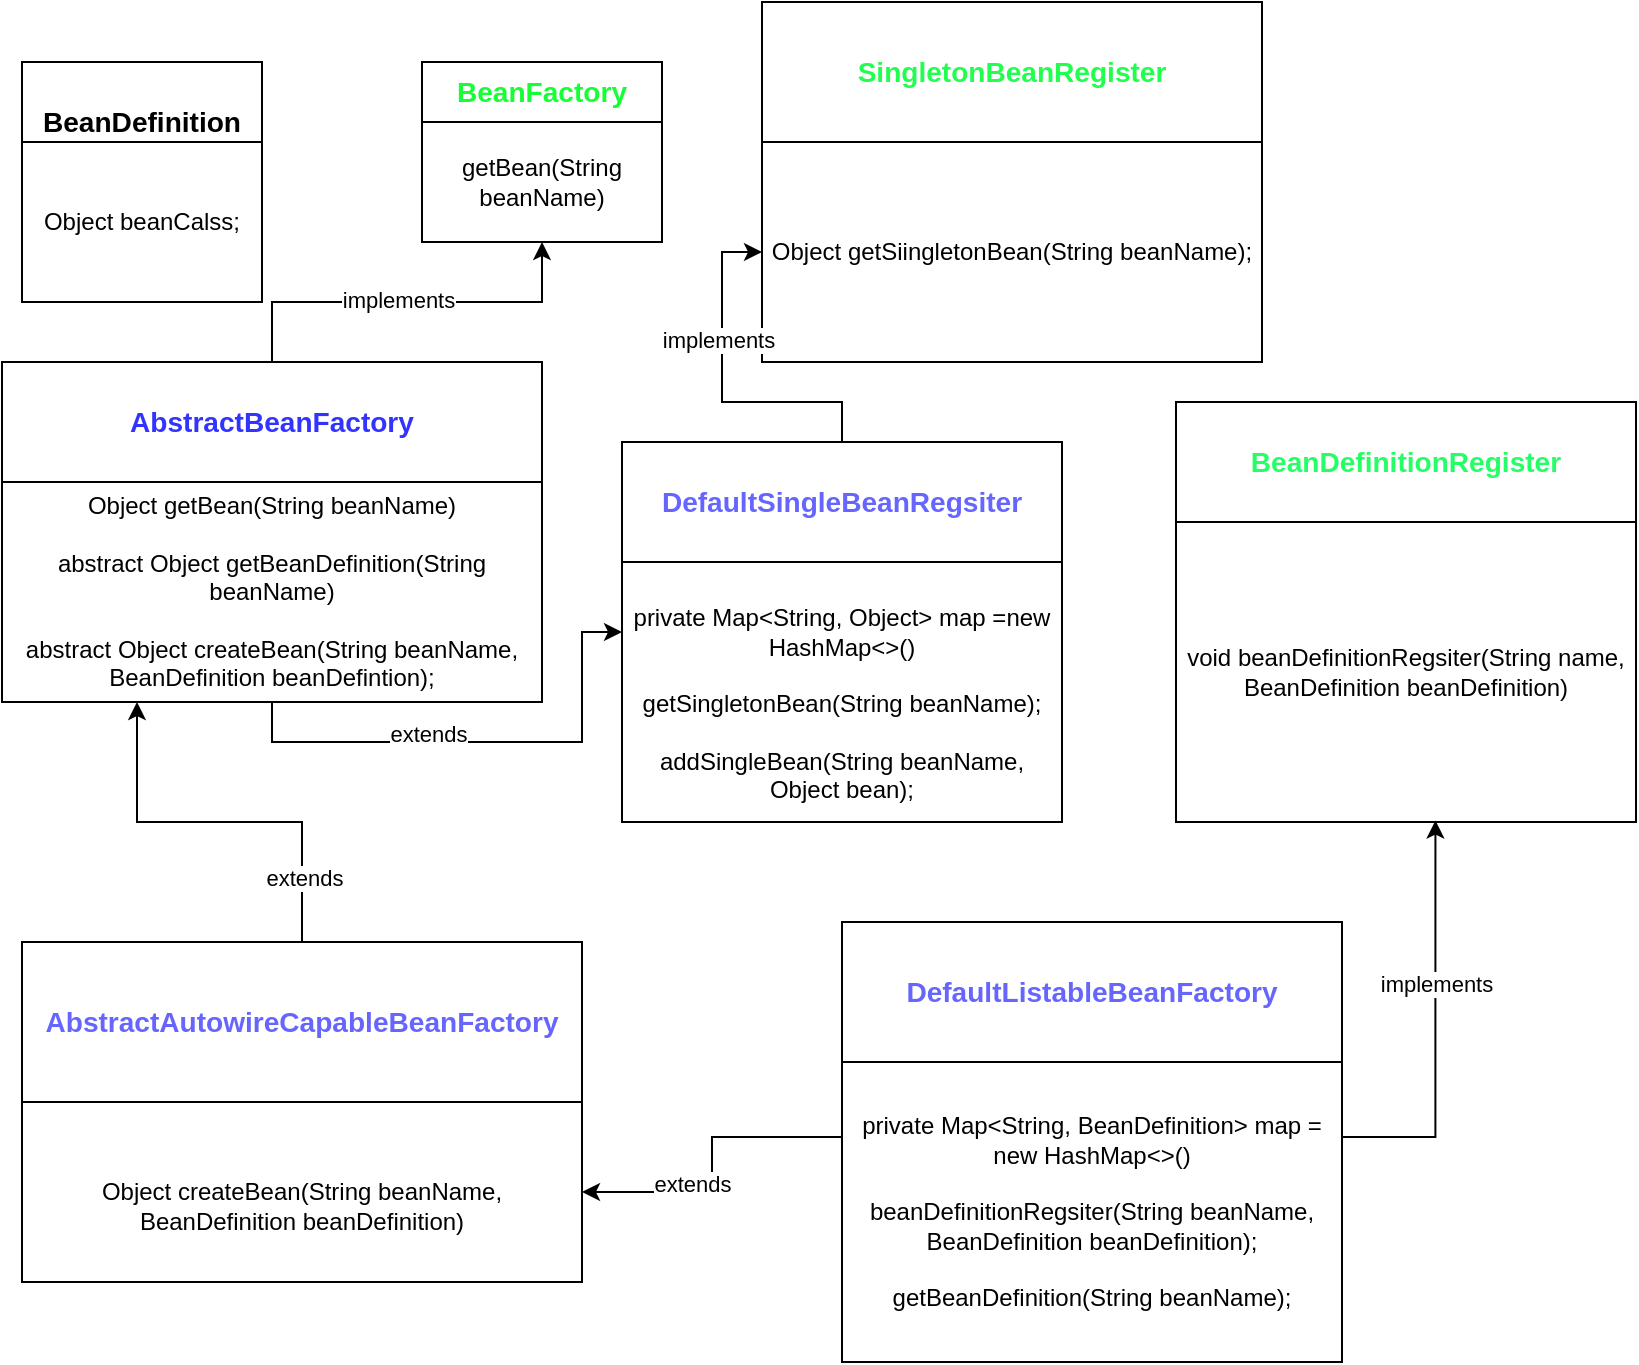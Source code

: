 <mxfile version="21.7.2" type="github">
  <diagram id="C5RBs43oDa-KdzZeNtuy" name="Page-1">
    <mxGraphModel dx="1050" dy="542" grid="1" gridSize="10" guides="1" tooltips="1" connect="1" arrows="1" fold="1" page="1" pageScale="1" pageWidth="827" pageHeight="1169" math="0" shadow="0">
      <root>
        <mxCell id="WIyWlLk6GJQsqaUBKTNV-0" />
        <mxCell id="WIyWlLk6GJQsqaUBKTNV-1" parent="WIyWlLk6GJQsqaUBKTNV-0" />
        <mxCell id="xt79i7j6001MH6tI2dmM-3" value="&lt;h3&gt;BeanDefinition&lt;/h3&gt;" style="rounded=0;whiteSpace=wrap;html=1;" vertex="1" parent="WIyWlLk6GJQsqaUBKTNV-1">
          <mxGeometry x="20" y="90" width="120" height="60" as="geometry" />
        </mxCell>
        <mxCell id="xt79i7j6001MH6tI2dmM-6" value="Object beanCalss;" style="rounded=0;whiteSpace=wrap;html=1;" vertex="1" parent="WIyWlLk6GJQsqaUBKTNV-1">
          <mxGeometry x="20" y="130" width="120" height="80" as="geometry" />
        </mxCell>
        <mxCell id="xt79i7j6001MH6tI2dmM-7" value="&lt;h3&gt;BeanFactory&lt;/h3&gt;" style="rounded=0;whiteSpace=wrap;html=1;fontColor=#14FF34;" vertex="1" parent="WIyWlLk6GJQsqaUBKTNV-1">
          <mxGeometry x="220" y="90" width="120" height="30" as="geometry" />
        </mxCell>
        <mxCell id="xt79i7j6001MH6tI2dmM-8" value="getBean(String beanName)" style="rounded=0;whiteSpace=wrap;html=1;" vertex="1" parent="WIyWlLk6GJQsqaUBKTNV-1">
          <mxGeometry x="220" y="120" width="120" height="60" as="geometry" />
        </mxCell>
        <mxCell id="xt79i7j6001MH6tI2dmM-10" value="" style="whiteSpace=wrap;html=1;aspect=fixed;" vertex="1" parent="WIyWlLk6GJQsqaUBKTNV-1">
          <mxGeometry x="390" y="60" width="160" height="160" as="geometry" />
        </mxCell>
        <mxCell id="xt79i7j6001MH6tI2dmM-11" value="&lt;h3&gt;SingletonBeanRegister&lt;/h3&gt;" style="rounded=0;whiteSpace=wrap;html=1;fontColor=#21FF4E;" vertex="1" parent="WIyWlLk6GJQsqaUBKTNV-1">
          <mxGeometry x="390" y="60" width="250" height="70" as="geometry" />
        </mxCell>
        <mxCell id="xt79i7j6001MH6tI2dmM-13" value="Object getSiingletonBean(String beanName);&lt;br&gt;" style="rounded=0;whiteSpace=wrap;html=1;" vertex="1" parent="WIyWlLk6GJQsqaUBKTNV-1">
          <mxGeometry x="390" y="130" width="250" height="110" as="geometry" />
        </mxCell>
        <mxCell id="xt79i7j6001MH6tI2dmM-14" value="" style="whiteSpace=wrap;html=1;aspect=fixed;" vertex="1" parent="WIyWlLk6GJQsqaUBKTNV-1">
          <mxGeometry x="597" y="260" width="150" height="150" as="geometry" />
        </mxCell>
        <mxCell id="xt79i7j6001MH6tI2dmM-15" value="&lt;h3&gt;BeanDefinitionRegister&lt;/h3&gt;" style="rounded=0;whiteSpace=wrap;html=1;fontColor=#24FF65;" vertex="1" parent="WIyWlLk6GJQsqaUBKTNV-1">
          <mxGeometry x="597" y="260" width="230" height="60" as="geometry" />
        </mxCell>
        <mxCell id="xt79i7j6001MH6tI2dmM-16" value="" style="whiteSpace=wrap;html=1;aspect=fixed;" vertex="1" parent="WIyWlLk6GJQsqaUBKTNV-1">
          <mxGeometry x="597" y="320" width="150" height="150" as="geometry" />
        </mxCell>
        <mxCell id="xt79i7j6001MH6tI2dmM-17" value="void beanDefinitionRegsiter(String name, BeanDefinition beanDefinition)" style="rounded=0;whiteSpace=wrap;html=1;" vertex="1" parent="WIyWlLk6GJQsqaUBKTNV-1">
          <mxGeometry x="597" y="320" width="230" height="150" as="geometry" />
        </mxCell>
        <mxCell id="xt79i7j6001MH6tI2dmM-23" value="" style="whiteSpace=wrap;html=1;aspect=fixed;" vertex="1" parent="WIyWlLk6GJQsqaUBKTNV-1">
          <mxGeometry x="10" y="240" width="170" height="170" as="geometry" />
        </mxCell>
        <mxCell id="xt79i7j6001MH6tI2dmM-26" value="" style="edgeStyle=orthogonalEdgeStyle;rounded=0;orthogonalLoop=1;jettySize=auto;html=1;" edge="1" parent="WIyWlLk6GJQsqaUBKTNV-1" source="xt79i7j6001MH6tI2dmM-24" target="xt79i7j6001MH6tI2dmM-25">
          <mxGeometry relative="1" as="geometry" />
        </mxCell>
        <mxCell id="xt79i7j6001MH6tI2dmM-40" style="edgeStyle=orthogonalEdgeStyle;rounded=0;orthogonalLoop=1;jettySize=auto;html=1;exitX=0.5;exitY=0;exitDx=0;exitDy=0;entryX=0.5;entryY=1;entryDx=0;entryDy=0;" edge="1" parent="WIyWlLk6GJQsqaUBKTNV-1" source="xt79i7j6001MH6tI2dmM-24" target="xt79i7j6001MH6tI2dmM-8">
          <mxGeometry relative="1" as="geometry" />
        </mxCell>
        <mxCell id="xt79i7j6001MH6tI2dmM-41" value="implements" style="edgeLabel;html=1;align=center;verticalAlign=middle;resizable=0;points=[];" vertex="1" connectable="0" parent="xt79i7j6001MH6tI2dmM-40">
          <mxGeometry x="-0.048" y="1" relative="1" as="geometry">
            <mxPoint as="offset" />
          </mxGeometry>
        </mxCell>
        <mxCell id="xt79i7j6001MH6tI2dmM-24" value="&lt;h3&gt;&lt;font color=&quot;#3333ff&quot;&gt;AbstractBeanFactory&lt;/font&gt;&lt;/h3&gt;" style="rounded=0;whiteSpace=wrap;html=1;" vertex="1" parent="WIyWlLk6GJQsqaUBKTNV-1">
          <mxGeometry x="10" y="240" width="270" height="60" as="geometry" />
        </mxCell>
        <mxCell id="xt79i7j6001MH6tI2dmM-43" style="edgeStyle=orthogonalEdgeStyle;rounded=0;orthogonalLoop=1;jettySize=auto;html=1;exitX=0.5;exitY=1;exitDx=0;exitDy=0;" edge="1" parent="WIyWlLk6GJQsqaUBKTNV-1" source="xt79i7j6001MH6tI2dmM-25" target="xt79i7j6001MH6tI2dmM-35">
          <mxGeometry relative="1" as="geometry" />
        </mxCell>
        <mxCell id="xt79i7j6001MH6tI2dmM-44" value="extends" style="edgeLabel;html=1;align=center;verticalAlign=middle;resizable=0;points=[];" vertex="1" connectable="0" parent="xt79i7j6001MH6tI2dmM-43">
          <mxGeometry x="-0.218" y="4" relative="1" as="geometry">
            <mxPoint as="offset" />
          </mxGeometry>
        </mxCell>
        <mxCell id="xt79i7j6001MH6tI2dmM-25" value="Object getBean(String beanName)&lt;br&gt;&lt;br style=&quot;border-color: var(--border-color);&quot;&gt;abstract Object getBeanDefinition(String beanName)&lt;br&gt;&lt;br&gt;abstract Object createBean(String beanName, BeanDefinition beanDefintion);" style="rounded=0;whiteSpace=wrap;html=1;" vertex="1" parent="WIyWlLk6GJQsqaUBKTNV-1">
          <mxGeometry x="10" y="300" width="270" height="110" as="geometry" />
        </mxCell>
        <mxCell id="xt79i7j6001MH6tI2dmM-27" value="" style="rounded=0;whiteSpace=wrap;html=1;" vertex="1" parent="WIyWlLk6GJQsqaUBKTNV-1">
          <mxGeometry x="20" y="530" width="280" height="170" as="geometry" />
        </mxCell>
        <mxCell id="xt79i7j6001MH6tI2dmM-49" style="edgeStyle=orthogonalEdgeStyle;rounded=0;orthogonalLoop=1;jettySize=auto;html=1;exitX=0.5;exitY=0;exitDx=0;exitDy=0;entryX=0.25;entryY=1;entryDx=0;entryDy=0;" edge="1" parent="WIyWlLk6GJQsqaUBKTNV-1" source="xt79i7j6001MH6tI2dmM-28" target="xt79i7j6001MH6tI2dmM-25">
          <mxGeometry relative="1" as="geometry" />
        </mxCell>
        <mxCell id="xt79i7j6001MH6tI2dmM-50" value="extends" style="edgeLabel;html=1;align=center;verticalAlign=middle;resizable=0;points=[];" vertex="1" connectable="0" parent="xt79i7j6001MH6tI2dmM-49">
          <mxGeometry x="-0.684" y="-1" relative="1" as="geometry">
            <mxPoint as="offset" />
          </mxGeometry>
        </mxCell>
        <mxCell id="xt79i7j6001MH6tI2dmM-28" value="&lt;h3&gt;&lt;font color=&quot;#6666ff&quot;&gt;AbstractAutowireCapableBeanFactory&lt;/font&gt;&lt;/h3&gt;" style="rounded=0;whiteSpace=wrap;html=1;" vertex="1" parent="WIyWlLk6GJQsqaUBKTNV-1">
          <mxGeometry x="20" y="530" width="280" height="80" as="geometry" />
        </mxCell>
        <mxCell id="xt79i7j6001MH6tI2dmM-29" value="&lt;br style=&quot;border-color: var(--border-color);&quot;&gt;Object createBean(String beanName, BeanDefinition beanDefinition)" style="rounded=0;whiteSpace=wrap;html=1;" vertex="1" parent="WIyWlLk6GJQsqaUBKTNV-1">
          <mxGeometry x="20" y="610" width="280" height="90" as="geometry" />
        </mxCell>
        <mxCell id="xt79i7j6001MH6tI2dmM-30" value="" style="rounded=0;whiteSpace=wrap;html=1;" vertex="1" parent="WIyWlLk6GJQsqaUBKTNV-1">
          <mxGeometry x="430" y="520" width="250" height="170" as="geometry" />
        </mxCell>
        <mxCell id="xt79i7j6001MH6tI2dmM-31" value="&lt;h3&gt;&lt;font color=&quot;#6666ff&quot;&gt;DefaultListableBeanFactory&lt;/font&gt;&lt;/h3&gt;" style="rounded=0;whiteSpace=wrap;html=1;" vertex="1" parent="WIyWlLk6GJQsqaUBKTNV-1">
          <mxGeometry x="430" y="520" width="250" height="70" as="geometry" />
        </mxCell>
        <mxCell id="xt79i7j6001MH6tI2dmM-51" style="edgeStyle=orthogonalEdgeStyle;rounded=0;orthogonalLoop=1;jettySize=auto;html=1;exitX=0;exitY=0.25;exitDx=0;exitDy=0;entryX=1;entryY=0.5;entryDx=0;entryDy=0;" edge="1" parent="WIyWlLk6GJQsqaUBKTNV-1" source="xt79i7j6001MH6tI2dmM-32" target="xt79i7j6001MH6tI2dmM-29">
          <mxGeometry relative="1" as="geometry" />
        </mxCell>
        <mxCell id="xt79i7j6001MH6tI2dmM-52" value="extends" style="edgeLabel;html=1;align=center;verticalAlign=middle;resizable=0;points=[];" vertex="1" connectable="0" parent="xt79i7j6001MH6tI2dmM-51">
          <mxGeometry x="0.304" y="-4" relative="1" as="geometry">
            <mxPoint as="offset" />
          </mxGeometry>
        </mxCell>
        <mxCell id="xt79i7j6001MH6tI2dmM-53" style="edgeStyle=orthogonalEdgeStyle;rounded=0;orthogonalLoop=1;jettySize=auto;html=1;exitX=1;exitY=0.25;exitDx=0;exitDy=0;entryX=0.564;entryY=0.995;entryDx=0;entryDy=0;entryPerimeter=0;" edge="1" parent="WIyWlLk6GJQsqaUBKTNV-1" source="xt79i7j6001MH6tI2dmM-32" target="xt79i7j6001MH6tI2dmM-17">
          <mxGeometry relative="1" as="geometry" />
        </mxCell>
        <mxCell id="xt79i7j6001MH6tI2dmM-54" value="implements" style="edgeLabel;html=1;align=center;verticalAlign=middle;resizable=0;points=[];" vertex="1" connectable="0" parent="xt79i7j6001MH6tI2dmM-53">
          <mxGeometry x="0.202" relative="1" as="geometry">
            <mxPoint as="offset" />
          </mxGeometry>
        </mxCell>
        <mxCell id="xt79i7j6001MH6tI2dmM-32" value="private Map&amp;lt;String, BeanDefinition&amp;gt; map = new HashMap&amp;lt;&amp;gt;()&lt;br&gt;&lt;br&gt;beanDefinitionRegsiter(String beanName, BeanDefinition beanDefinition);&lt;br&gt;&lt;br&gt;getBeanDefinition(String beanName);" style="rounded=0;whiteSpace=wrap;html=1;" vertex="1" parent="WIyWlLk6GJQsqaUBKTNV-1">
          <mxGeometry x="430" y="590" width="250" height="150" as="geometry" />
        </mxCell>
        <mxCell id="xt79i7j6001MH6tI2dmM-35" value="&lt;br&gt;&lt;br&gt;&lt;br&gt;&lt;br&gt;&lt;br&gt;private Map&amp;lt;String, Object&amp;gt; map =new HashMap&amp;lt;&amp;gt;()&lt;br&gt;&lt;br&gt;getSingletonBean(String beanName);&lt;br&gt;&lt;br&gt;addSingleBean(String beanName, Object bean);" style="rounded=0;whiteSpace=wrap;html=1;" vertex="1" parent="WIyWlLk6GJQsqaUBKTNV-1">
          <mxGeometry x="320" y="280" width="220" height="190" as="geometry" />
        </mxCell>
        <mxCell id="xt79i7j6001MH6tI2dmM-45" style="edgeStyle=orthogonalEdgeStyle;rounded=0;orthogonalLoop=1;jettySize=auto;html=1;exitX=0.5;exitY=0;exitDx=0;exitDy=0;entryX=0;entryY=0.5;entryDx=0;entryDy=0;" edge="1" parent="WIyWlLk6GJQsqaUBKTNV-1" source="xt79i7j6001MH6tI2dmM-36" target="xt79i7j6001MH6tI2dmM-13">
          <mxGeometry relative="1" as="geometry" />
        </mxCell>
        <mxCell id="xt79i7j6001MH6tI2dmM-46" value="implements" style="edgeLabel;html=1;align=center;verticalAlign=middle;resizable=0;points=[];" vertex="1" connectable="0" parent="xt79i7j6001MH6tI2dmM-45">
          <mxGeometry x="0.269" y="2" relative="1" as="geometry">
            <mxPoint as="offset" />
          </mxGeometry>
        </mxCell>
        <mxCell id="xt79i7j6001MH6tI2dmM-36" value="&lt;h3&gt;&lt;font color=&quot;#6666ff&quot;&gt;DefaultSingleBeanRegsiter&lt;/font&gt;&lt;/h3&gt;" style="rounded=0;whiteSpace=wrap;html=1;" vertex="1" parent="WIyWlLk6GJQsqaUBKTNV-1">
          <mxGeometry x="320" y="280" width="220" height="60" as="geometry" />
        </mxCell>
        <mxCell id="xt79i7j6001MH6tI2dmM-48" style="edgeStyle=orthogonalEdgeStyle;rounded=0;orthogonalLoop=1;jettySize=auto;html=1;exitX=0.5;exitY=1;exitDx=0;exitDy=0;" edge="1" parent="WIyWlLk6GJQsqaUBKTNV-1" source="xt79i7j6001MH6tI2dmM-36" target="xt79i7j6001MH6tI2dmM-36">
          <mxGeometry relative="1" as="geometry" />
        </mxCell>
      </root>
    </mxGraphModel>
  </diagram>
</mxfile>
